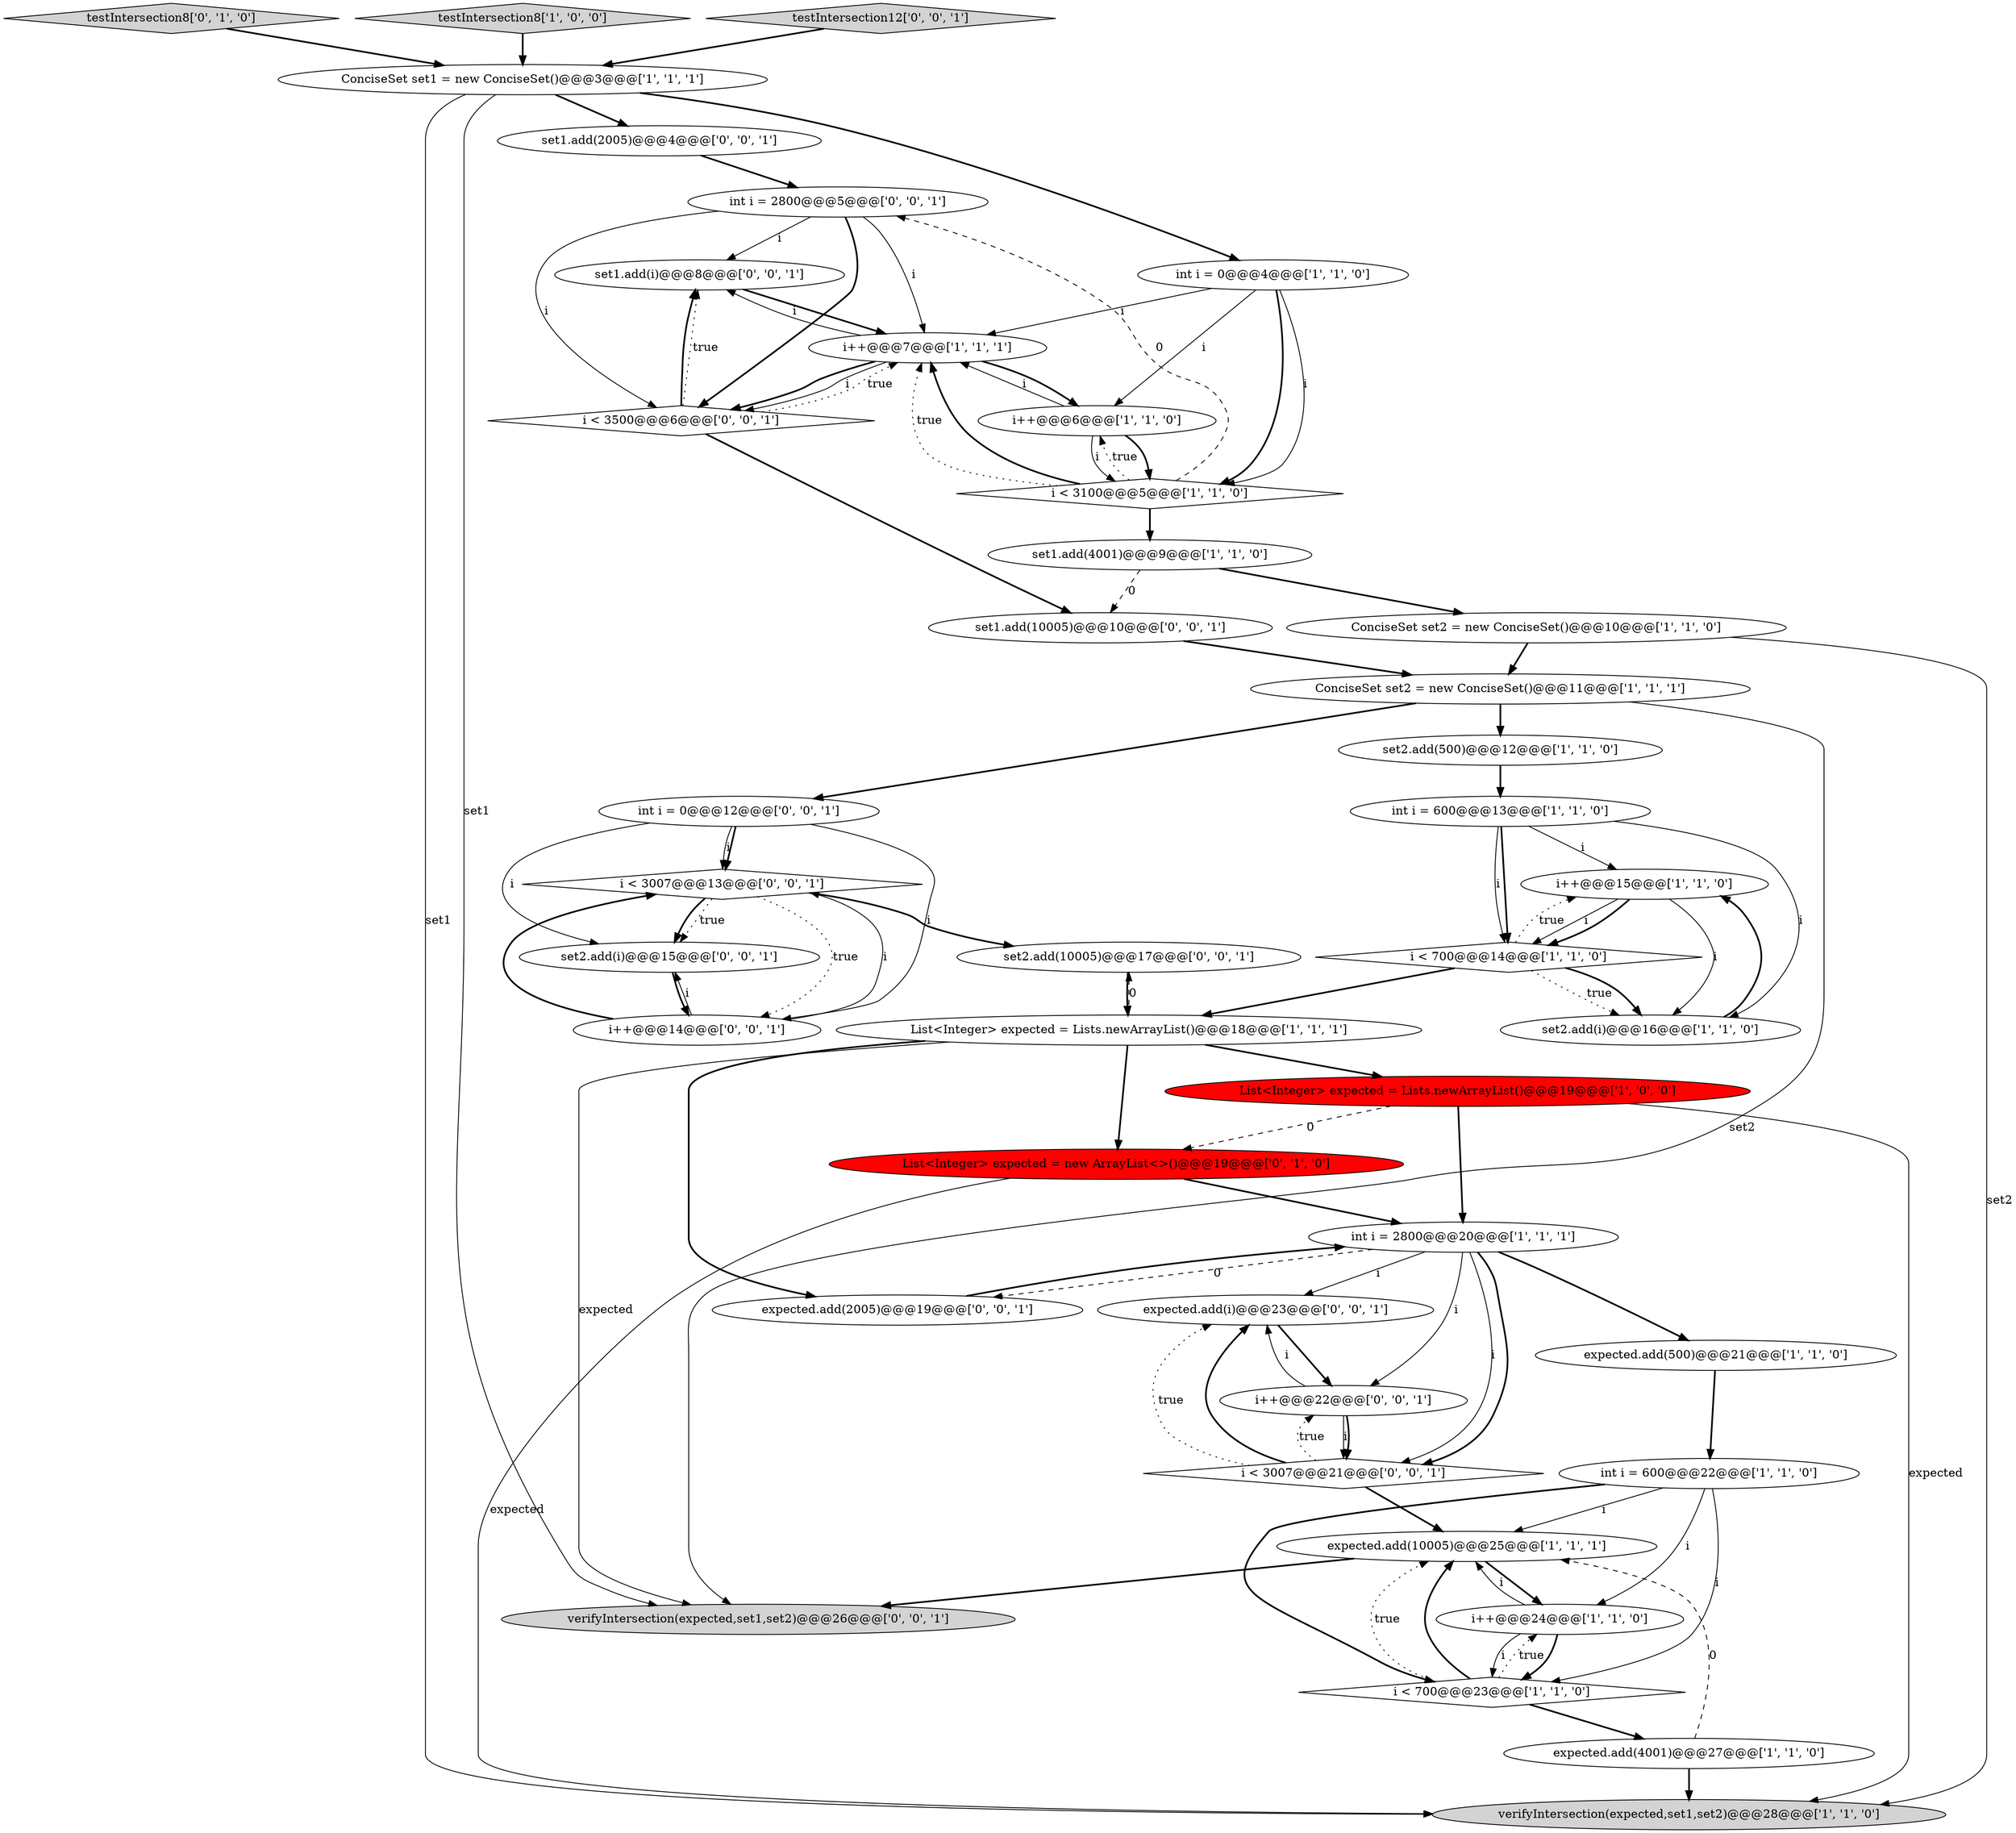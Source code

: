 digraph {
35 [style = filled, label = "i < 3007@@@13@@@['0', '0', '1']", fillcolor = white, shape = diamond image = "AAA0AAABBB3BBB"];
25 [style = filled, label = "List<Integer> expected = new ArrayList<>()@@@19@@@['0', '1', '0']", fillcolor = red, shape = ellipse image = "AAA1AAABBB2BBB"];
22 [style = filled, label = "i++@@@15@@@['1', '1', '0']", fillcolor = white, shape = ellipse image = "AAA0AAABBB1BBB"];
24 [style = filled, label = "testIntersection8['0', '1', '0']", fillcolor = lightgray, shape = diamond image = "AAA0AAABBB2BBB"];
31 [style = filled, label = "int i = 2800@@@5@@@['0', '0', '1']", fillcolor = white, shape = ellipse image = "AAA0AAABBB3BBB"];
32 [style = filled, label = "set1.add(i)@@@8@@@['0', '0', '1']", fillcolor = white, shape = ellipse image = "AAA0AAABBB3BBB"];
36 [style = filled, label = "expected.add(i)@@@23@@@['0', '0', '1']", fillcolor = white, shape = ellipse image = "AAA0AAABBB3BBB"];
33 [style = filled, label = "i++@@@22@@@['0', '0', '1']", fillcolor = white, shape = ellipse image = "AAA0AAABBB3BBB"];
39 [style = filled, label = "int i = 0@@@12@@@['0', '0', '1']", fillcolor = white, shape = ellipse image = "AAA0AAABBB3BBB"];
15 [style = filled, label = "verifyIntersection(expected,set1,set2)@@@28@@@['1', '1', '0']", fillcolor = lightgray, shape = ellipse image = "AAA0AAABBB1BBB"];
3 [style = filled, label = "testIntersection8['1', '0', '0']", fillcolor = lightgray, shape = diamond image = "AAA0AAABBB1BBB"];
10 [style = filled, label = "i++@@@24@@@['1', '1', '0']", fillcolor = white, shape = ellipse image = "AAA0AAABBB1BBB"];
19 [style = filled, label = "i < 3100@@@5@@@['1', '1', '0']", fillcolor = white, shape = diamond image = "AAA0AAABBB1BBB"];
9 [style = filled, label = "i < 700@@@14@@@['1', '1', '0']", fillcolor = white, shape = diamond image = "AAA0AAABBB1BBB"];
17 [style = filled, label = "ConciseSet set2 = new ConciseSet()@@@11@@@['1', '1', '1']", fillcolor = white, shape = ellipse image = "AAA0AAABBB1BBB"];
7 [style = filled, label = "i++@@@7@@@['1', '1', '1']", fillcolor = white, shape = ellipse image = "AAA0AAABBB1BBB"];
8 [style = filled, label = "expected.add(10005)@@@25@@@['1', '1', '1']", fillcolor = white, shape = ellipse image = "AAA0AAABBB1BBB"];
2 [style = filled, label = "i < 700@@@23@@@['1', '1', '0']", fillcolor = white, shape = diamond image = "AAA0AAABBB1BBB"];
37 [style = filled, label = "testIntersection12['0', '0', '1']", fillcolor = lightgray, shape = diamond image = "AAA0AAABBB3BBB"];
29 [style = filled, label = "set2.add(10005)@@@17@@@['0', '0', '1']", fillcolor = white, shape = ellipse image = "AAA0AAABBB3BBB"];
12 [style = filled, label = "int i = 600@@@22@@@['1', '1', '0']", fillcolor = white, shape = ellipse image = "AAA0AAABBB1BBB"];
27 [style = filled, label = "verifyIntersection(expected,set1,set2)@@@26@@@['0', '0', '1']", fillcolor = lightgray, shape = ellipse image = "AAA0AAABBB3BBB"];
28 [style = filled, label = "expected.add(2005)@@@19@@@['0', '0', '1']", fillcolor = white, shape = ellipse image = "AAA0AAABBB3BBB"];
4 [style = filled, label = "set2.add(i)@@@16@@@['1', '1', '0']", fillcolor = white, shape = ellipse image = "AAA0AAABBB1BBB"];
0 [style = filled, label = "ConciseSet set1 = new ConciseSet()@@@3@@@['1', '1', '1']", fillcolor = white, shape = ellipse image = "AAA0AAABBB1BBB"];
20 [style = filled, label = "i++@@@6@@@['1', '1', '0']", fillcolor = white, shape = ellipse image = "AAA0AAABBB1BBB"];
14 [style = filled, label = "List<Integer> expected = Lists.newArrayList()@@@19@@@['1', '0', '0']", fillcolor = red, shape = ellipse image = "AAA1AAABBB1BBB"];
16 [style = filled, label = "int i = 2800@@@20@@@['1', '1', '1']", fillcolor = white, shape = ellipse image = "AAA0AAABBB1BBB"];
26 [style = filled, label = "set2.add(i)@@@15@@@['0', '0', '1']", fillcolor = white, shape = ellipse image = "AAA0AAABBB3BBB"];
30 [style = filled, label = "set1.add(2005)@@@4@@@['0', '0', '1']", fillcolor = white, shape = ellipse image = "AAA0AAABBB3BBB"];
41 [style = filled, label = "set1.add(10005)@@@10@@@['0', '0', '1']", fillcolor = white, shape = ellipse image = "AAA0AAABBB3BBB"];
6 [style = filled, label = "int i = 0@@@4@@@['1', '1', '0']", fillcolor = white, shape = ellipse image = "AAA0AAABBB1BBB"];
11 [style = filled, label = "expected.add(4001)@@@27@@@['1', '1', '0']", fillcolor = white, shape = ellipse image = "AAA0AAABBB1BBB"];
18 [style = filled, label = "List<Integer> expected = Lists.newArrayList()@@@18@@@['1', '1', '1']", fillcolor = white, shape = ellipse image = "AAA0AAABBB1BBB"];
21 [style = filled, label = "set1.add(4001)@@@9@@@['1', '1', '0']", fillcolor = white, shape = ellipse image = "AAA0AAABBB1BBB"];
38 [style = filled, label = "i < 3007@@@21@@@['0', '0', '1']", fillcolor = white, shape = diamond image = "AAA0AAABBB3BBB"];
40 [style = filled, label = "i < 3500@@@6@@@['0', '0', '1']", fillcolor = white, shape = diamond image = "AAA0AAABBB3BBB"];
34 [style = filled, label = "i++@@@14@@@['0', '0', '1']", fillcolor = white, shape = ellipse image = "AAA0AAABBB3BBB"];
1 [style = filled, label = "expected.add(500)@@@21@@@['1', '1', '0']", fillcolor = white, shape = ellipse image = "AAA0AAABBB1BBB"];
23 [style = filled, label = "ConciseSet set2 = new ConciseSet()@@@10@@@['1', '1', '0']", fillcolor = white, shape = ellipse image = "AAA0AAABBB1BBB"];
5 [style = filled, label = "int i = 600@@@13@@@['1', '1', '0']", fillcolor = white, shape = ellipse image = "AAA0AAABBB1BBB"];
13 [style = filled, label = "set2.add(500)@@@12@@@['1', '1', '0']", fillcolor = white, shape = ellipse image = "AAA0AAABBB1BBB"];
8->10 [style = bold, label=""];
0->30 [style = bold, label=""];
37->0 [style = bold, label=""];
5->9 [style = bold, label=""];
14->25 [style = dashed, label="0"];
31->40 [style = solid, label="i"];
39->34 [style = solid, label="i"];
12->8 [style = solid, label="i"];
26->34 [style = bold, label=""];
35->26 [style = dotted, label="true"];
40->32 [style = dotted, label="true"];
36->33 [style = bold, label=""];
29->18 [style = bold, label=""];
22->9 [style = solid, label="i"];
12->2 [style = bold, label=""];
1->12 [style = bold, label=""];
31->40 [style = bold, label=""];
23->17 [style = bold, label=""];
16->28 [style = dashed, label="0"];
8->27 [style = bold, label=""];
2->8 [style = dotted, label="true"];
38->33 [style = dotted, label="true"];
2->10 [style = dotted, label="true"];
5->9 [style = solid, label="i"];
18->29 [style = dashed, label="0"];
14->16 [style = bold, label=""];
16->36 [style = solid, label="i"];
11->8 [style = dashed, label="0"];
31->32 [style = solid, label="i"];
14->15 [style = solid, label="expected"];
24->0 [style = bold, label=""];
6->19 [style = solid, label="i"];
10->8 [style = solid, label="i"];
22->9 [style = bold, label=""];
31->7 [style = solid, label="i"];
32->7 [style = bold, label=""];
0->15 [style = solid, label="set1"];
6->7 [style = solid, label="i"];
20->19 [style = solid, label="i"];
34->35 [style = solid, label="i"];
18->28 [style = bold, label=""];
3->0 [style = bold, label=""];
18->27 [style = solid, label="expected"];
12->2 [style = solid, label="i"];
23->15 [style = solid, label="set2"];
17->39 [style = bold, label=""];
39->35 [style = bold, label=""];
17->27 [style = solid, label="set2"];
18->25 [style = bold, label=""];
13->5 [style = bold, label=""];
9->4 [style = dotted, label="true"];
10->2 [style = bold, label=""];
34->35 [style = bold, label=""];
20->19 [style = bold, label=""];
4->22 [style = bold, label=""];
34->26 [style = solid, label="i"];
21->23 [style = bold, label=""];
6->20 [style = solid, label="i"];
20->7 [style = solid, label="i"];
35->29 [style = bold, label=""];
10->2 [style = solid, label="i"];
7->20 [style = bold, label=""];
19->7 [style = dotted, label="true"];
25->16 [style = bold, label=""];
16->38 [style = solid, label="i"];
9->18 [style = bold, label=""];
16->1 [style = bold, label=""];
30->31 [style = bold, label=""];
40->32 [style = bold, label=""];
17->13 [style = bold, label=""];
38->8 [style = bold, label=""];
16->33 [style = solid, label="i"];
9->22 [style = dotted, label="true"];
35->26 [style = bold, label=""];
2->11 [style = bold, label=""];
7->40 [style = bold, label=""];
38->36 [style = dotted, label="true"];
39->26 [style = solid, label="i"];
19->21 [style = bold, label=""];
19->31 [style = dashed, label="0"];
7->32 [style = solid, label="i"];
25->15 [style = solid, label="expected"];
0->6 [style = bold, label=""];
39->35 [style = solid, label="i"];
5->4 [style = solid, label="i"];
19->20 [style = dotted, label="true"];
9->4 [style = bold, label=""];
38->36 [style = bold, label=""];
12->10 [style = solid, label="i"];
22->4 [style = solid, label="i"];
6->19 [style = bold, label=""];
28->16 [style = bold, label=""];
33->36 [style = solid, label="i"];
11->15 [style = bold, label=""];
7->40 [style = solid, label="i"];
41->17 [style = bold, label=""];
5->22 [style = solid, label="i"];
21->41 [style = dashed, label="0"];
33->38 [style = solid, label="i"];
40->41 [style = bold, label=""];
40->7 [style = dotted, label="true"];
35->34 [style = dotted, label="true"];
33->38 [style = bold, label=""];
0->27 [style = solid, label="set1"];
19->7 [style = bold, label=""];
18->14 [style = bold, label=""];
16->38 [style = bold, label=""];
2->8 [style = bold, label=""];
}
